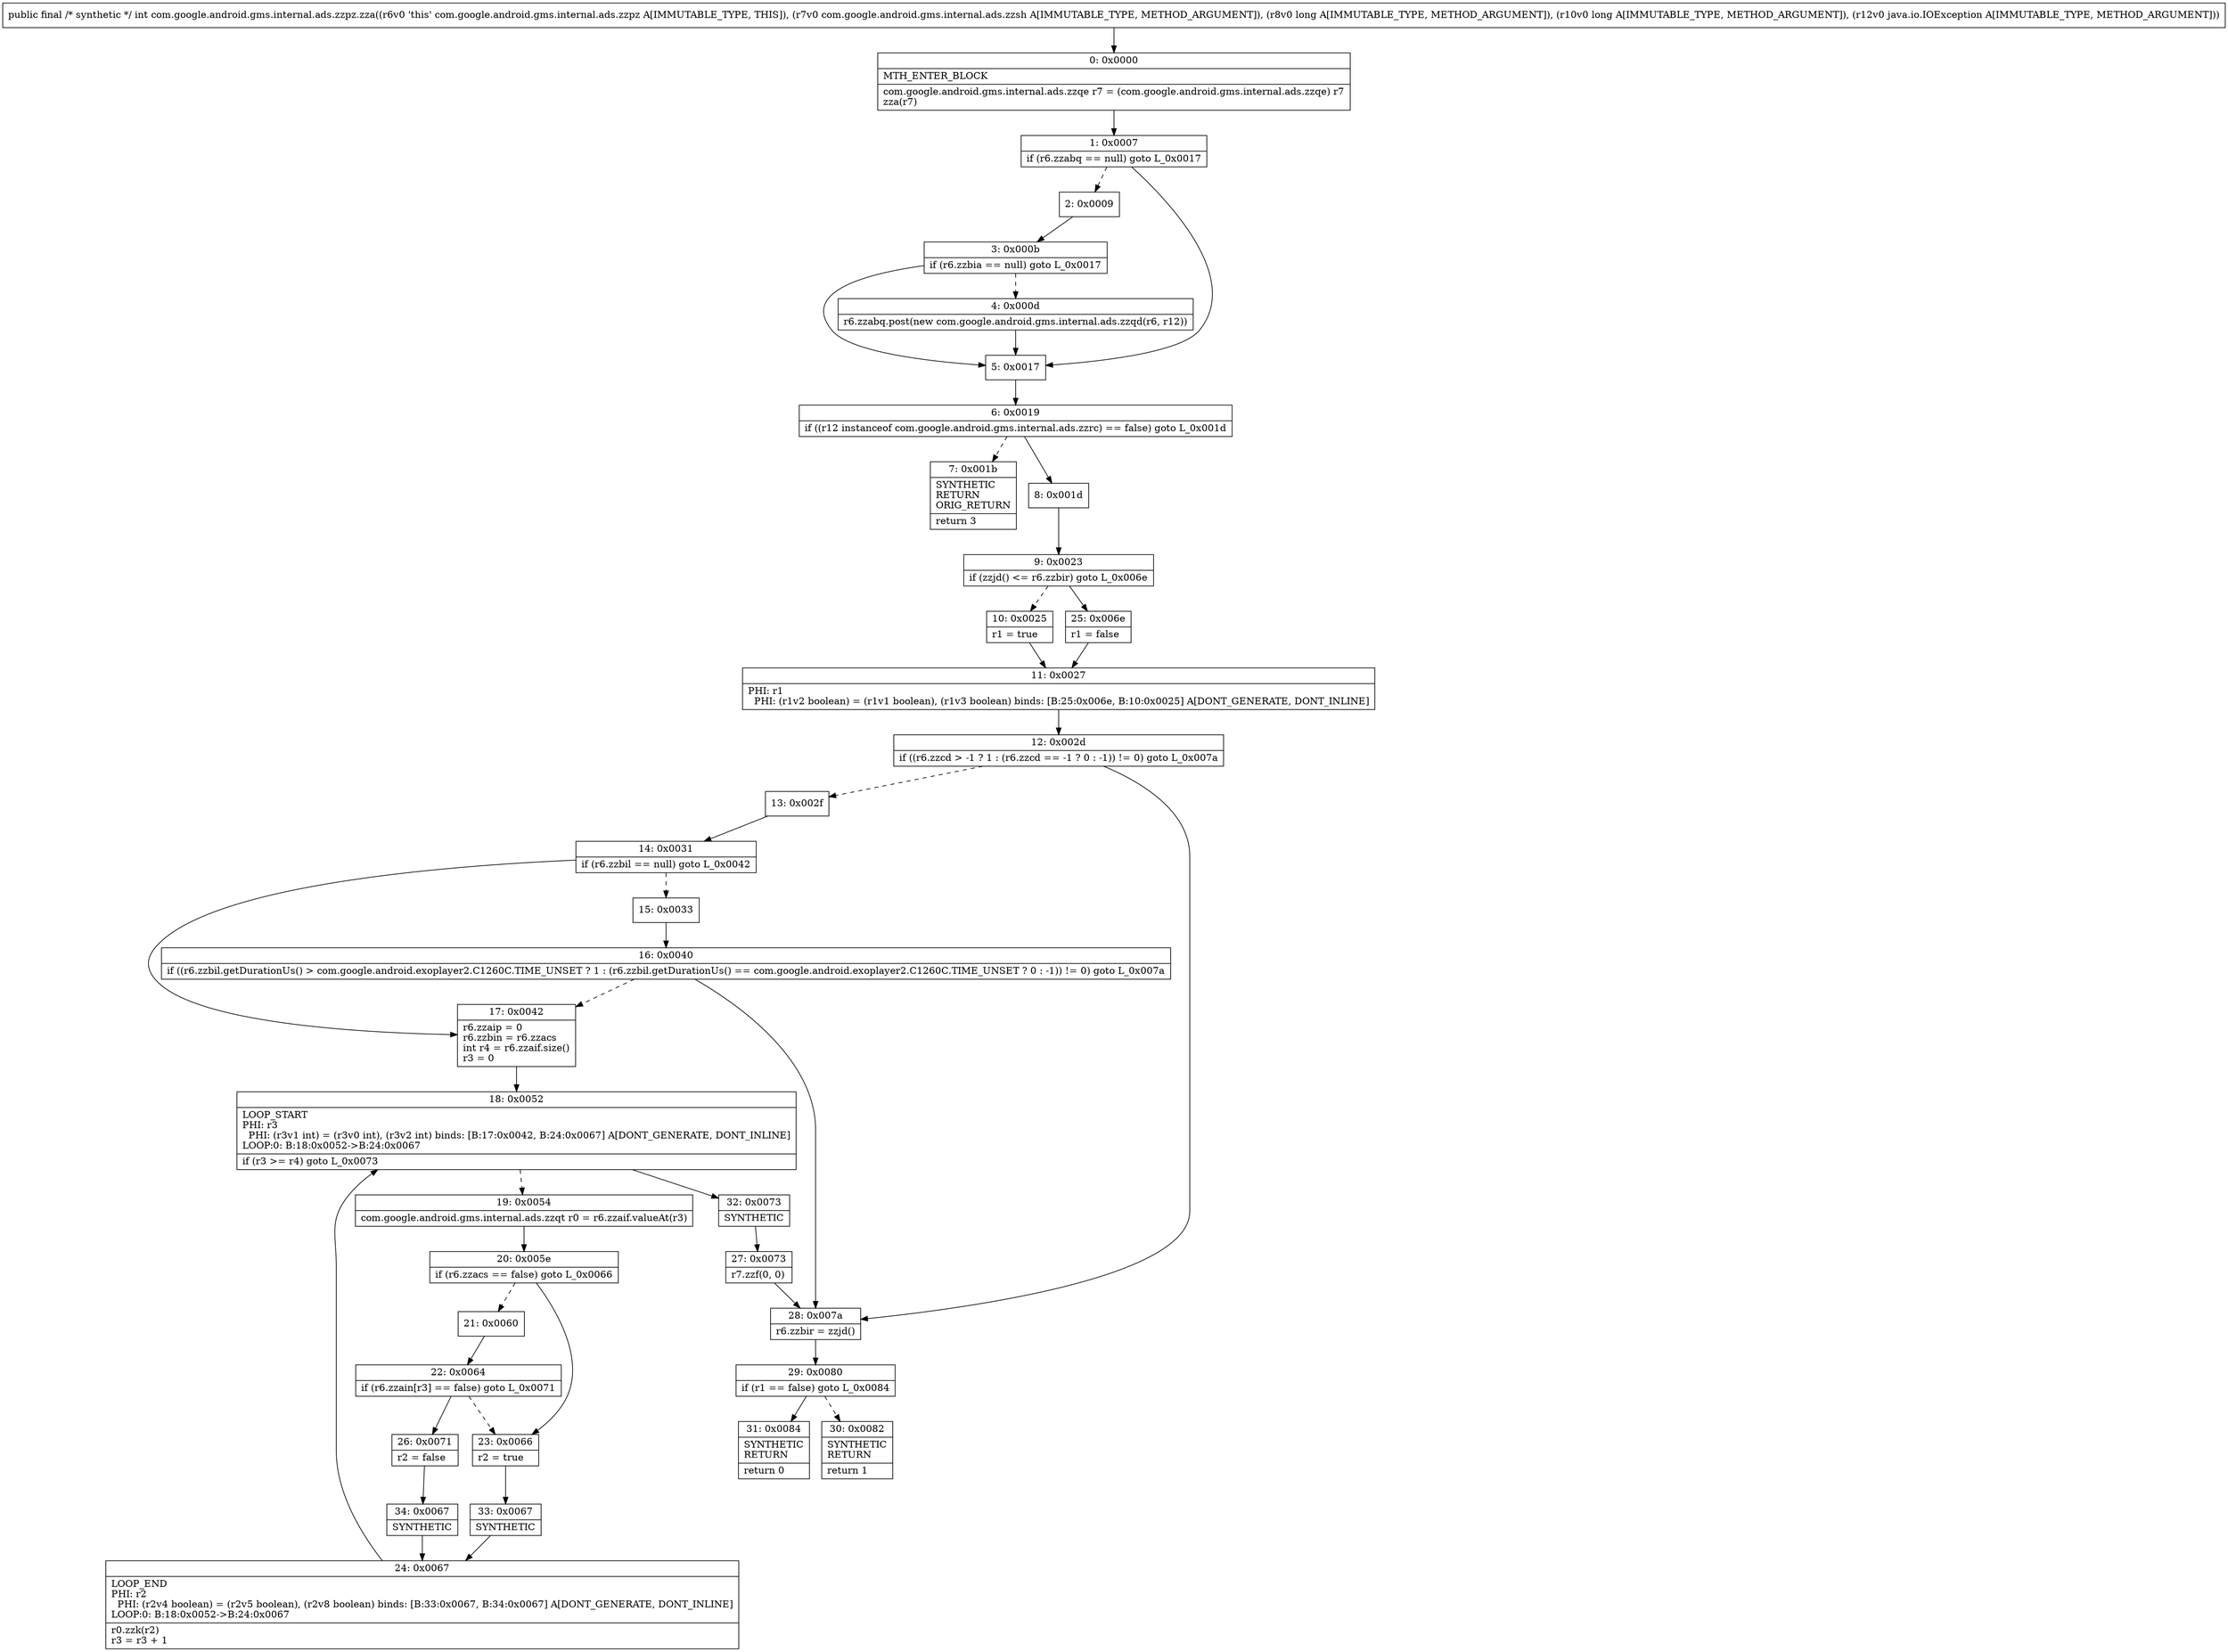 digraph "CFG forcom.google.android.gms.internal.ads.zzpz.zza(Lcom\/google\/android\/gms\/internal\/ads\/zzsh;JJLjava\/io\/IOException;)I" {
Node_0 [shape=record,label="{0\:\ 0x0000|MTH_ENTER_BLOCK\l|com.google.android.gms.internal.ads.zzqe r7 = (com.google.android.gms.internal.ads.zzqe) r7\lzza(r7)\l}"];
Node_1 [shape=record,label="{1\:\ 0x0007|if (r6.zzabq == null) goto L_0x0017\l}"];
Node_2 [shape=record,label="{2\:\ 0x0009}"];
Node_3 [shape=record,label="{3\:\ 0x000b|if (r6.zzbia == null) goto L_0x0017\l}"];
Node_4 [shape=record,label="{4\:\ 0x000d|r6.zzabq.post(new com.google.android.gms.internal.ads.zzqd(r6, r12))\l}"];
Node_5 [shape=record,label="{5\:\ 0x0017}"];
Node_6 [shape=record,label="{6\:\ 0x0019|if ((r12 instanceof com.google.android.gms.internal.ads.zzrc) == false) goto L_0x001d\l}"];
Node_7 [shape=record,label="{7\:\ 0x001b|SYNTHETIC\lRETURN\lORIG_RETURN\l|return 3\l}"];
Node_8 [shape=record,label="{8\:\ 0x001d}"];
Node_9 [shape=record,label="{9\:\ 0x0023|if (zzjd() \<= r6.zzbir) goto L_0x006e\l}"];
Node_10 [shape=record,label="{10\:\ 0x0025|r1 = true\l}"];
Node_11 [shape=record,label="{11\:\ 0x0027|PHI: r1 \l  PHI: (r1v2 boolean) = (r1v1 boolean), (r1v3 boolean) binds: [B:25:0x006e, B:10:0x0025] A[DONT_GENERATE, DONT_INLINE]\l}"];
Node_12 [shape=record,label="{12\:\ 0x002d|if ((r6.zzcd \> \-1 ? 1 : (r6.zzcd == \-1 ? 0 : \-1)) != 0) goto L_0x007a\l}"];
Node_13 [shape=record,label="{13\:\ 0x002f}"];
Node_14 [shape=record,label="{14\:\ 0x0031|if (r6.zzbil == null) goto L_0x0042\l}"];
Node_15 [shape=record,label="{15\:\ 0x0033}"];
Node_16 [shape=record,label="{16\:\ 0x0040|if ((r6.zzbil.getDurationUs() \> com.google.android.exoplayer2.C1260C.TIME_UNSET ? 1 : (r6.zzbil.getDurationUs() == com.google.android.exoplayer2.C1260C.TIME_UNSET ? 0 : \-1)) != 0) goto L_0x007a\l}"];
Node_17 [shape=record,label="{17\:\ 0x0042|r6.zzaip = 0\lr6.zzbin = r6.zzacs\lint r4 = r6.zzaif.size()\lr3 = 0\l}"];
Node_18 [shape=record,label="{18\:\ 0x0052|LOOP_START\lPHI: r3 \l  PHI: (r3v1 int) = (r3v0 int), (r3v2 int) binds: [B:17:0x0042, B:24:0x0067] A[DONT_GENERATE, DONT_INLINE]\lLOOP:0: B:18:0x0052\-\>B:24:0x0067\l|if (r3 \>= r4) goto L_0x0073\l}"];
Node_19 [shape=record,label="{19\:\ 0x0054|com.google.android.gms.internal.ads.zzqt r0 = r6.zzaif.valueAt(r3)\l}"];
Node_20 [shape=record,label="{20\:\ 0x005e|if (r6.zzacs == false) goto L_0x0066\l}"];
Node_21 [shape=record,label="{21\:\ 0x0060}"];
Node_22 [shape=record,label="{22\:\ 0x0064|if (r6.zzain[r3] == false) goto L_0x0071\l}"];
Node_23 [shape=record,label="{23\:\ 0x0066|r2 = true\l}"];
Node_24 [shape=record,label="{24\:\ 0x0067|LOOP_END\lPHI: r2 \l  PHI: (r2v4 boolean) = (r2v5 boolean), (r2v8 boolean) binds: [B:33:0x0067, B:34:0x0067] A[DONT_GENERATE, DONT_INLINE]\lLOOP:0: B:18:0x0052\-\>B:24:0x0067\l|r0.zzk(r2)\lr3 = r3 + 1\l}"];
Node_25 [shape=record,label="{25\:\ 0x006e|r1 = false\l}"];
Node_26 [shape=record,label="{26\:\ 0x0071|r2 = false\l}"];
Node_27 [shape=record,label="{27\:\ 0x0073|r7.zzf(0, 0)\l}"];
Node_28 [shape=record,label="{28\:\ 0x007a|r6.zzbir = zzjd()\l}"];
Node_29 [shape=record,label="{29\:\ 0x0080|if (r1 == false) goto L_0x0084\l}"];
Node_30 [shape=record,label="{30\:\ 0x0082|SYNTHETIC\lRETURN\l|return 1\l}"];
Node_31 [shape=record,label="{31\:\ 0x0084|SYNTHETIC\lRETURN\l|return 0\l}"];
Node_32 [shape=record,label="{32\:\ 0x0073|SYNTHETIC\l}"];
Node_33 [shape=record,label="{33\:\ 0x0067|SYNTHETIC\l}"];
Node_34 [shape=record,label="{34\:\ 0x0067|SYNTHETIC\l}"];
MethodNode[shape=record,label="{public final \/* synthetic *\/ int com.google.android.gms.internal.ads.zzpz.zza((r6v0 'this' com.google.android.gms.internal.ads.zzpz A[IMMUTABLE_TYPE, THIS]), (r7v0 com.google.android.gms.internal.ads.zzsh A[IMMUTABLE_TYPE, METHOD_ARGUMENT]), (r8v0 long A[IMMUTABLE_TYPE, METHOD_ARGUMENT]), (r10v0 long A[IMMUTABLE_TYPE, METHOD_ARGUMENT]), (r12v0 java.io.IOException A[IMMUTABLE_TYPE, METHOD_ARGUMENT])) }"];
MethodNode -> Node_0;
Node_0 -> Node_1;
Node_1 -> Node_2[style=dashed];
Node_1 -> Node_5;
Node_2 -> Node_3;
Node_3 -> Node_4[style=dashed];
Node_3 -> Node_5;
Node_4 -> Node_5;
Node_5 -> Node_6;
Node_6 -> Node_7[style=dashed];
Node_6 -> Node_8;
Node_8 -> Node_9;
Node_9 -> Node_10[style=dashed];
Node_9 -> Node_25;
Node_10 -> Node_11;
Node_11 -> Node_12;
Node_12 -> Node_13[style=dashed];
Node_12 -> Node_28;
Node_13 -> Node_14;
Node_14 -> Node_15[style=dashed];
Node_14 -> Node_17;
Node_15 -> Node_16;
Node_16 -> Node_17[style=dashed];
Node_16 -> Node_28;
Node_17 -> Node_18;
Node_18 -> Node_19[style=dashed];
Node_18 -> Node_32;
Node_19 -> Node_20;
Node_20 -> Node_21[style=dashed];
Node_20 -> Node_23;
Node_21 -> Node_22;
Node_22 -> Node_23[style=dashed];
Node_22 -> Node_26;
Node_23 -> Node_33;
Node_24 -> Node_18;
Node_25 -> Node_11;
Node_26 -> Node_34;
Node_27 -> Node_28;
Node_28 -> Node_29;
Node_29 -> Node_30[style=dashed];
Node_29 -> Node_31;
Node_32 -> Node_27;
Node_33 -> Node_24;
Node_34 -> Node_24;
}

